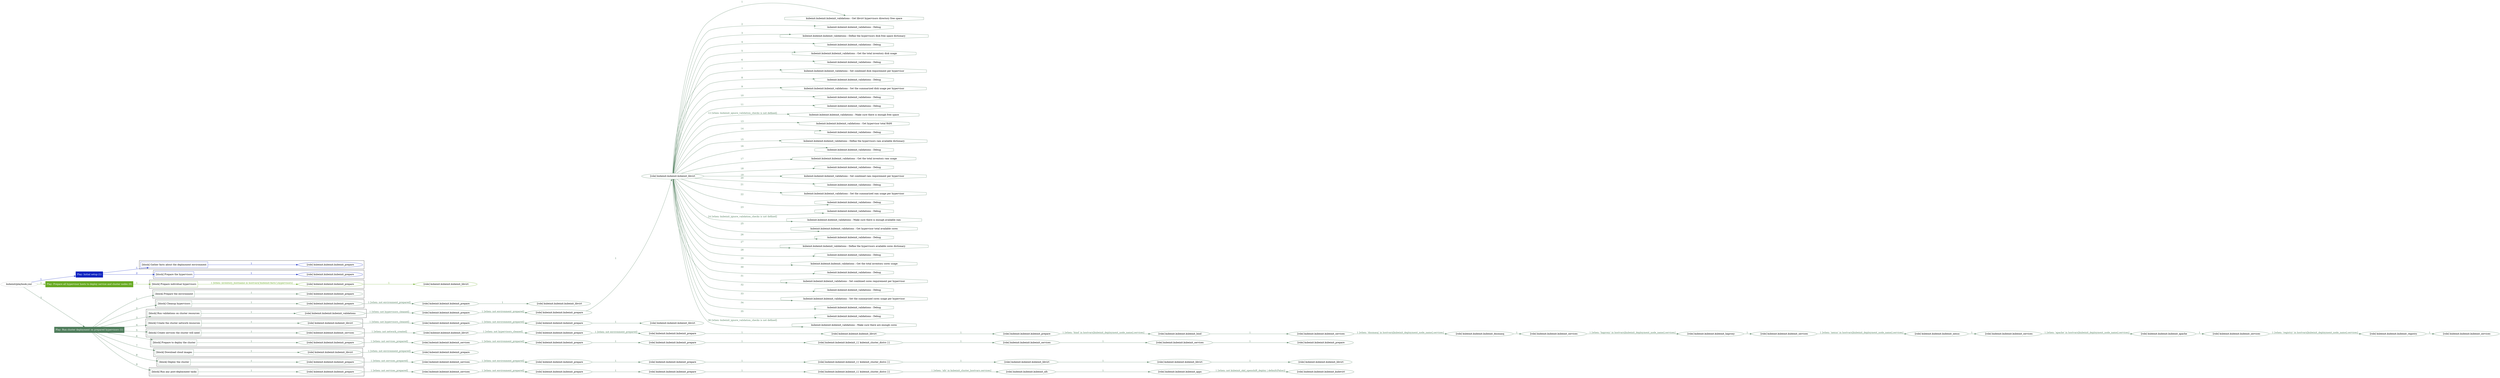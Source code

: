 digraph {
	graph [concentrate=true ordering=in rankdir=LR ratio=fill]
	edge [esep=5 sep=10]
	"kubeinit/playbook.yml" [id=root_node style=dotted]
	play_33200f50 [label="Play: Initial setup (1)" color="#0c23c0" fontcolor="#ffffff" id=play_33200f50 shape=box style=filled tooltip=localhost]
	"kubeinit/playbook.yml" -> play_33200f50 [label="1 " color="#0c23c0" fontcolor="#0c23c0" id=edge_cbf6cd8a labeltooltip="1 " tooltip="1 "]
	subgraph "kubeinit.kubeinit.kubeinit_prepare" {
		role_d8444cbb [label="[role] kubeinit.kubeinit.kubeinit_prepare" color="#0c23c0" id=role_d8444cbb tooltip="kubeinit.kubeinit.kubeinit_prepare"]
	}
	subgraph "kubeinit.kubeinit.kubeinit_prepare" {
		role_601749fb [label="[role] kubeinit.kubeinit.kubeinit_prepare" color="#0c23c0" id=role_601749fb tooltip="kubeinit.kubeinit.kubeinit_prepare"]
	}
	subgraph "Play: Initial setup (1)" {
		play_33200f50 -> block_37799575 [label=1 color="#0c23c0" fontcolor="#0c23c0" id=edge_72209963 labeltooltip=1 tooltip=1]
		subgraph cluster_block_37799575 {
			block_37799575 [label="[block] Gather facts about the deployment environment" color="#0c23c0" id=block_37799575 labeltooltip="Gather facts about the deployment environment" shape=box tooltip="Gather facts about the deployment environment"]
			block_37799575 -> role_d8444cbb [label="1 " color="#0c23c0" fontcolor="#0c23c0" id=edge_23ad34ab labeltooltip="1 " tooltip="1 "]
		}
		play_33200f50 -> block_57c4c5c0 [label=2 color="#0c23c0" fontcolor="#0c23c0" id=edge_3177f5e0 labeltooltip=2 tooltip=2]
		subgraph cluster_block_57c4c5c0 {
			block_57c4c5c0 [label="[block] Prepare the hypervisors" color="#0c23c0" id=block_57c4c5c0 labeltooltip="Prepare the hypervisors" shape=box tooltip="Prepare the hypervisors"]
			block_57c4c5c0 -> role_601749fb [label="1 " color="#0c23c0" fontcolor="#0c23c0" id=edge_ad3cf8e8 labeltooltip="1 " tooltip="1 "]
		}
	}
	play_0070d2b7 [label="Play: Prepare all hypervisor hosts to deploy service and cluster nodes (0)" color="#68aa22" fontcolor="#ffffff" id=play_0070d2b7 shape=box style=filled tooltip="Play: Prepare all hypervisor hosts to deploy service and cluster nodes (0)"]
	"kubeinit/playbook.yml" -> play_0070d2b7 [label="2 " color="#68aa22" fontcolor="#68aa22" id=edge_08ec7c00 labeltooltip="2 " tooltip="2 "]
	subgraph "kubeinit.kubeinit.kubeinit_libvirt" {
		role_9e5b68c4 [label="[role] kubeinit.kubeinit.kubeinit_libvirt" color="#68aa22" id=role_9e5b68c4 tooltip="kubeinit.kubeinit.kubeinit_libvirt"]
	}
	subgraph "kubeinit.kubeinit.kubeinit_prepare" {
		role_d3de2194 [label="[role] kubeinit.kubeinit.kubeinit_prepare" color="#68aa22" id=role_d3de2194 tooltip="kubeinit.kubeinit.kubeinit_prepare"]
		role_d3de2194 -> role_9e5b68c4 [label="1 " color="#68aa22" fontcolor="#68aa22" id=edge_5bb9c8fc labeltooltip="1 " tooltip="1 "]
	}
	subgraph "Play: Prepare all hypervisor hosts to deploy service and cluster nodes (0)" {
		play_0070d2b7 -> block_4f04f56c [label=1 color="#68aa22" fontcolor="#68aa22" id=edge_3fa65296 labeltooltip=1 tooltip=1]
		subgraph cluster_block_4f04f56c {
			block_4f04f56c [label="[block] Prepare individual hypervisors" color="#68aa22" id=block_4f04f56c labeltooltip="Prepare individual hypervisors" shape=box tooltip="Prepare individual hypervisors"]
			block_4f04f56c -> role_d3de2194 [label="1 [when: inventory_hostname in hostvars['kubeinit-facts'].hypervisors]" color="#68aa22" fontcolor="#68aa22" id=edge_53315283 labeltooltip="1 [when: inventory_hostname in hostvars['kubeinit-facts'].hypervisors]" tooltip="1 [when: inventory_hostname in hostvars['kubeinit-facts'].hypervisors]"]
		}
	}
	play_5592a169 [label="Play: Run cluster deployment on prepared hypervisors (1)" color="#4f7d5c" fontcolor="#ffffff" id=play_5592a169 shape=box style=filled tooltip=localhost]
	"kubeinit/playbook.yml" -> play_5592a169 [label="3 " color="#4f7d5c" fontcolor="#4f7d5c" id=edge_cfeb00ab labeltooltip="3 " tooltip="3 "]
	subgraph "kubeinit.kubeinit.kubeinit_prepare" {
		role_ceb006d3 [label="[role] kubeinit.kubeinit.kubeinit_prepare" color="#4f7d5c" id=role_ceb006d3 tooltip="kubeinit.kubeinit.kubeinit_prepare"]
	}
	subgraph "kubeinit.kubeinit.kubeinit_libvirt" {
		role_4b1fddc4 [label="[role] kubeinit.kubeinit.kubeinit_libvirt" color="#4f7d5c" id=role_4b1fddc4 tooltip="kubeinit.kubeinit.kubeinit_libvirt"]
	}
	subgraph "kubeinit.kubeinit.kubeinit_prepare" {
		role_09807c0f [label="[role] kubeinit.kubeinit.kubeinit_prepare" color="#4f7d5c" id=role_09807c0f tooltip="kubeinit.kubeinit.kubeinit_prepare"]
		role_09807c0f -> role_4b1fddc4 [label="1 " color="#4f7d5c" fontcolor="#4f7d5c" id=edge_8136cb96 labeltooltip="1 " tooltip="1 "]
	}
	subgraph "kubeinit.kubeinit.kubeinit_prepare" {
		role_c368b247 [label="[role] kubeinit.kubeinit.kubeinit_prepare" color="#4f7d5c" id=role_c368b247 tooltip="kubeinit.kubeinit.kubeinit_prepare"]
		role_c368b247 -> role_09807c0f [label="1 [when: not environment_prepared]" color="#4f7d5c" fontcolor="#4f7d5c" id=edge_1d091998 labeltooltip="1 [when: not environment_prepared]" tooltip="1 [when: not environment_prepared]"]
	}
	subgraph "kubeinit.kubeinit.kubeinit_libvirt" {
		role_ae270127 [label="[role] kubeinit.kubeinit.kubeinit_libvirt" color="#4f7d5c" id=role_ae270127 tooltip="kubeinit.kubeinit.kubeinit_libvirt"]
		task_c042c925 [label="kubeinit.kubeinit.kubeinit_validations : Get libvirt hypervisors directory free space" color="#4f7d5c" id=task_c042c925 shape=octagon tooltip="kubeinit.kubeinit.kubeinit_validations : Get libvirt hypervisors directory free space"]
		role_ae270127 -> task_c042c925 [label="1 " color="#4f7d5c" fontcolor="#4f7d5c" id=edge_1f2ec53a labeltooltip="1 " tooltip="1 "]
		task_a8d260a5 [label="kubeinit.kubeinit.kubeinit_validations : Debug" color="#4f7d5c" id=task_a8d260a5 shape=octagon tooltip="kubeinit.kubeinit.kubeinit_validations : Debug"]
		role_ae270127 -> task_a8d260a5 [label="2 " color="#4f7d5c" fontcolor="#4f7d5c" id=edge_422511cb labeltooltip="2 " tooltip="2 "]
		task_b6d718c9 [label="kubeinit.kubeinit.kubeinit_validations : Define the hypervisors disk free space dictionary" color="#4f7d5c" id=task_b6d718c9 shape=octagon tooltip="kubeinit.kubeinit.kubeinit_validations : Define the hypervisors disk free space dictionary"]
		role_ae270127 -> task_b6d718c9 [label="3 " color="#4f7d5c" fontcolor="#4f7d5c" id=edge_005d8448 labeltooltip="3 " tooltip="3 "]
		task_eea7ca98 [label="kubeinit.kubeinit.kubeinit_validations : Debug" color="#4f7d5c" id=task_eea7ca98 shape=octagon tooltip="kubeinit.kubeinit.kubeinit_validations : Debug"]
		role_ae270127 -> task_eea7ca98 [label="4 " color="#4f7d5c" fontcolor="#4f7d5c" id=edge_eecd9b85 labeltooltip="4 " tooltip="4 "]
		task_7b668b92 [label="kubeinit.kubeinit.kubeinit_validations : Get the total inventory disk usage" color="#4f7d5c" id=task_7b668b92 shape=octagon tooltip="kubeinit.kubeinit.kubeinit_validations : Get the total inventory disk usage"]
		role_ae270127 -> task_7b668b92 [label="5 " color="#4f7d5c" fontcolor="#4f7d5c" id=edge_ad5efa9f labeltooltip="5 " tooltip="5 "]
		task_1079fd94 [label="kubeinit.kubeinit.kubeinit_validations : Debug" color="#4f7d5c" id=task_1079fd94 shape=octagon tooltip="kubeinit.kubeinit.kubeinit_validations : Debug"]
		role_ae270127 -> task_1079fd94 [label="6 " color="#4f7d5c" fontcolor="#4f7d5c" id=edge_ab838a30 labeltooltip="6 " tooltip="6 "]
		task_cd2ac3a1 [label="kubeinit.kubeinit.kubeinit_validations : Set combined disk requirement per hypervisor" color="#4f7d5c" id=task_cd2ac3a1 shape=octagon tooltip="kubeinit.kubeinit.kubeinit_validations : Set combined disk requirement per hypervisor"]
		role_ae270127 -> task_cd2ac3a1 [label="7 " color="#4f7d5c" fontcolor="#4f7d5c" id=edge_828a7e69 labeltooltip="7 " tooltip="7 "]
		task_3e60072f [label="kubeinit.kubeinit.kubeinit_validations : Debug" color="#4f7d5c" id=task_3e60072f shape=octagon tooltip="kubeinit.kubeinit.kubeinit_validations : Debug"]
		role_ae270127 -> task_3e60072f [label="8 " color="#4f7d5c" fontcolor="#4f7d5c" id=edge_95908c1b labeltooltip="8 " tooltip="8 "]
		task_2dafdcd2 [label="kubeinit.kubeinit.kubeinit_validations : Set the summarized disk usage per hypervisor" color="#4f7d5c" id=task_2dafdcd2 shape=octagon tooltip="kubeinit.kubeinit.kubeinit_validations : Set the summarized disk usage per hypervisor"]
		role_ae270127 -> task_2dafdcd2 [label="9 " color="#4f7d5c" fontcolor="#4f7d5c" id=edge_25761969 labeltooltip="9 " tooltip="9 "]
		task_15875a20 [label="kubeinit.kubeinit.kubeinit_validations : Debug" color="#4f7d5c" id=task_15875a20 shape=octagon tooltip="kubeinit.kubeinit.kubeinit_validations : Debug"]
		role_ae270127 -> task_15875a20 [label="10 " color="#4f7d5c" fontcolor="#4f7d5c" id=edge_9d364fa2 labeltooltip="10 " tooltip="10 "]
		task_e3ff7181 [label="kubeinit.kubeinit.kubeinit_validations : Debug" color="#4f7d5c" id=task_e3ff7181 shape=octagon tooltip="kubeinit.kubeinit.kubeinit_validations : Debug"]
		role_ae270127 -> task_e3ff7181 [label="11 " color="#4f7d5c" fontcolor="#4f7d5c" id=edge_b5e55429 labeltooltip="11 " tooltip="11 "]
		task_cf1e6ac6 [label="kubeinit.kubeinit.kubeinit_validations : Make sure there is enough free space" color="#4f7d5c" id=task_cf1e6ac6 shape=octagon tooltip="kubeinit.kubeinit.kubeinit_validations : Make sure there is enough free space"]
		role_ae270127 -> task_cf1e6ac6 [label="12 [when: kubeinit_ignore_validation_checks is not defined]" color="#4f7d5c" fontcolor="#4f7d5c" id=edge_39771482 labeltooltip="12 [when: kubeinit_ignore_validation_checks is not defined]" tooltip="12 [when: kubeinit_ignore_validation_checks is not defined]"]
		task_43f3a89e [label="kubeinit.kubeinit.kubeinit_validations : Get hypervisor total RAM" color="#4f7d5c" id=task_43f3a89e shape=octagon tooltip="kubeinit.kubeinit.kubeinit_validations : Get hypervisor total RAM"]
		role_ae270127 -> task_43f3a89e [label="13 " color="#4f7d5c" fontcolor="#4f7d5c" id=edge_82eb03dc labeltooltip="13 " tooltip="13 "]
		task_72867486 [label="kubeinit.kubeinit.kubeinit_validations : Debug" color="#4f7d5c" id=task_72867486 shape=octagon tooltip="kubeinit.kubeinit.kubeinit_validations : Debug"]
		role_ae270127 -> task_72867486 [label="14 " color="#4f7d5c" fontcolor="#4f7d5c" id=edge_714d7d2d labeltooltip="14 " tooltip="14 "]
		task_014e95f0 [label="kubeinit.kubeinit.kubeinit_validations : Define the hypervisors ram available dictionary" color="#4f7d5c" id=task_014e95f0 shape=octagon tooltip="kubeinit.kubeinit.kubeinit_validations : Define the hypervisors ram available dictionary"]
		role_ae270127 -> task_014e95f0 [label="15 " color="#4f7d5c" fontcolor="#4f7d5c" id=edge_b9b4c005 labeltooltip="15 " tooltip="15 "]
		task_dca29a83 [label="kubeinit.kubeinit.kubeinit_validations : Debug" color="#4f7d5c" id=task_dca29a83 shape=octagon tooltip="kubeinit.kubeinit.kubeinit_validations : Debug"]
		role_ae270127 -> task_dca29a83 [label="16 " color="#4f7d5c" fontcolor="#4f7d5c" id=edge_70a72bc5 labeltooltip="16 " tooltip="16 "]
		task_27cd552e [label="kubeinit.kubeinit.kubeinit_validations : Get the total inventory ram usage" color="#4f7d5c" id=task_27cd552e shape=octagon tooltip="kubeinit.kubeinit.kubeinit_validations : Get the total inventory ram usage"]
		role_ae270127 -> task_27cd552e [label="17 " color="#4f7d5c" fontcolor="#4f7d5c" id=edge_5ed4d11c labeltooltip="17 " tooltip="17 "]
		task_1925ca16 [label="kubeinit.kubeinit.kubeinit_validations : Debug" color="#4f7d5c" id=task_1925ca16 shape=octagon tooltip="kubeinit.kubeinit.kubeinit_validations : Debug"]
		role_ae270127 -> task_1925ca16 [label="18 " color="#4f7d5c" fontcolor="#4f7d5c" id=edge_e5447d12 labeltooltip="18 " tooltip="18 "]
		task_8b351fca [label="kubeinit.kubeinit.kubeinit_validations : Set combined ram requirement per hypervisor" color="#4f7d5c" id=task_8b351fca shape=octagon tooltip="kubeinit.kubeinit.kubeinit_validations : Set combined ram requirement per hypervisor"]
		role_ae270127 -> task_8b351fca [label="19 " color="#4f7d5c" fontcolor="#4f7d5c" id=edge_92c60164 labeltooltip="19 " tooltip="19 "]
		task_8f7a8174 [label="kubeinit.kubeinit.kubeinit_validations : Debug" color="#4f7d5c" id=task_8f7a8174 shape=octagon tooltip="kubeinit.kubeinit.kubeinit_validations : Debug"]
		role_ae270127 -> task_8f7a8174 [label="20 " color="#4f7d5c" fontcolor="#4f7d5c" id=edge_f37d6908 labeltooltip="20 " tooltip="20 "]
		task_4bcfb199 [label="kubeinit.kubeinit.kubeinit_validations : Set the summarized ram usage per hypervisor" color="#4f7d5c" id=task_4bcfb199 shape=octagon tooltip="kubeinit.kubeinit.kubeinit_validations : Set the summarized ram usage per hypervisor"]
		role_ae270127 -> task_4bcfb199 [label="21 " color="#4f7d5c" fontcolor="#4f7d5c" id=edge_a1ea8add labeltooltip="21 " tooltip="21 "]
		task_c00d4ddc [label="kubeinit.kubeinit.kubeinit_validations : Debug" color="#4f7d5c" id=task_c00d4ddc shape=octagon tooltip="kubeinit.kubeinit.kubeinit_validations : Debug"]
		role_ae270127 -> task_c00d4ddc [label="22 " color="#4f7d5c" fontcolor="#4f7d5c" id=edge_9d38be34 labeltooltip="22 " tooltip="22 "]
		task_c886862b [label="kubeinit.kubeinit.kubeinit_validations : Debug" color="#4f7d5c" id=task_c886862b shape=octagon tooltip="kubeinit.kubeinit.kubeinit_validations : Debug"]
		role_ae270127 -> task_c886862b [label="23 " color="#4f7d5c" fontcolor="#4f7d5c" id=edge_7b5c6947 labeltooltip="23 " tooltip="23 "]
		task_41b33af0 [label="kubeinit.kubeinit.kubeinit_validations : Make sure there is enough available ram" color="#4f7d5c" id=task_41b33af0 shape=octagon tooltip="kubeinit.kubeinit.kubeinit_validations : Make sure there is enough available ram"]
		role_ae270127 -> task_41b33af0 [label="24 [when: kubeinit_ignore_validation_checks is not defined]" color="#4f7d5c" fontcolor="#4f7d5c" id=edge_ccb19b8a labeltooltip="24 [when: kubeinit_ignore_validation_checks is not defined]" tooltip="24 [when: kubeinit_ignore_validation_checks is not defined]"]
		task_5b58846b [label="kubeinit.kubeinit.kubeinit_validations : Get hypervisor total available cores" color="#4f7d5c" id=task_5b58846b shape=octagon tooltip="kubeinit.kubeinit.kubeinit_validations : Get hypervisor total available cores"]
		role_ae270127 -> task_5b58846b [label="25 " color="#4f7d5c" fontcolor="#4f7d5c" id=edge_b1ee18a0 labeltooltip="25 " tooltip="25 "]
		task_5d0e9f67 [label="kubeinit.kubeinit.kubeinit_validations : Debug" color="#4f7d5c" id=task_5d0e9f67 shape=octagon tooltip="kubeinit.kubeinit.kubeinit_validations : Debug"]
		role_ae270127 -> task_5d0e9f67 [label="26 " color="#4f7d5c" fontcolor="#4f7d5c" id=edge_496bf90a labeltooltip="26 " tooltip="26 "]
		task_4ae2b702 [label="kubeinit.kubeinit.kubeinit_validations : Define the hypervisors available cores dictionary" color="#4f7d5c" id=task_4ae2b702 shape=octagon tooltip="kubeinit.kubeinit.kubeinit_validations : Define the hypervisors available cores dictionary"]
		role_ae270127 -> task_4ae2b702 [label="27 " color="#4f7d5c" fontcolor="#4f7d5c" id=edge_e32ba419 labeltooltip="27 " tooltip="27 "]
		task_476a34f4 [label="kubeinit.kubeinit.kubeinit_validations : Debug" color="#4f7d5c" id=task_476a34f4 shape=octagon tooltip="kubeinit.kubeinit.kubeinit_validations : Debug"]
		role_ae270127 -> task_476a34f4 [label="28 " color="#4f7d5c" fontcolor="#4f7d5c" id=edge_23889e01 labeltooltip="28 " tooltip="28 "]
		task_5571323e [label="kubeinit.kubeinit.kubeinit_validations : Get the total inventory cores usage" color="#4f7d5c" id=task_5571323e shape=octagon tooltip="kubeinit.kubeinit.kubeinit_validations : Get the total inventory cores usage"]
		role_ae270127 -> task_5571323e [label="29 " color="#4f7d5c" fontcolor="#4f7d5c" id=edge_15a88535 labeltooltip="29 " tooltip="29 "]
		task_5ef1b043 [label="kubeinit.kubeinit.kubeinit_validations : Debug" color="#4f7d5c" id=task_5ef1b043 shape=octagon tooltip="kubeinit.kubeinit.kubeinit_validations : Debug"]
		role_ae270127 -> task_5ef1b043 [label="30 " color="#4f7d5c" fontcolor="#4f7d5c" id=edge_62624c98 labeltooltip="30 " tooltip="30 "]
		task_725c45de [label="kubeinit.kubeinit.kubeinit_validations : Set combined cores requirement per hypervisor" color="#4f7d5c" id=task_725c45de shape=octagon tooltip="kubeinit.kubeinit.kubeinit_validations : Set combined cores requirement per hypervisor"]
		role_ae270127 -> task_725c45de [label="31 " color="#4f7d5c" fontcolor="#4f7d5c" id=edge_4dc0a90a labeltooltip="31 " tooltip="31 "]
		task_57acefcd [label="kubeinit.kubeinit.kubeinit_validations : Debug" color="#4f7d5c" id=task_57acefcd shape=octagon tooltip="kubeinit.kubeinit.kubeinit_validations : Debug"]
		role_ae270127 -> task_57acefcd [label="32 " color="#4f7d5c" fontcolor="#4f7d5c" id=edge_fc4f6d2f labeltooltip="32 " tooltip="32 "]
		task_1595b604 [label="kubeinit.kubeinit.kubeinit_validations : Set the summarized cores usage per hypervisor" color="#4f7d5c" id=task_1595b604 shape=octagon tooltip="kubeinit.kubeinit.kubeinit_validations : Set the summarized cores usage per hypervisor"]
		role_ae270127 -> task_1595b604 [label="33 " color="#4f7d5c" fontcolor="#4f7d5c" id=edge_ed20aa01 labeltooltip="33 " tooltip="33 "]
		task_f58d7127 [label="kubeinit.kubeinit.kubeinit_validations : Debug" color="#4f7d5c" id=task_f58d7127 shape=octagon tooltip="kubeinit.kubeinit.kubeinit_validations : Debug"]
		role_ae270127 -> task_f58d7127 [label="34 " color="#4f7d5c" fontcolor="#4f7d5c" id=edge_612437d0 labeltooltip="34 " tooltip="34 "]
		task_ada8417b [label="kubeinit.kubeinit.kubeinit_validations : Debug" color="#4f7d5c" id=task_ada8417b shape=octagon tooltip="kubeinit.kubeinit.kubeinit_validations : Debug"]
		role_ae270127 -> task_ada8417b [label="35 " color="#4f7d5c" fontcolor="#4f7d5c" id=edge_649a9d6a labeltooltip="35 " tooltip="35 "]
		task_ddcf3476 [label="kubeinit.kubeinit.kubeinit_validations : Make sure there are enough cores" color="#4f7d5c" id=task_ddcf3476 shape=octagon tooltip="kubeinit.kubeinit.kubeinit_validations : Make sure there are enough cores"]
		role_ae270127 -> task_ddcf3476 [label="36 [when: kubeinit_ignore_validation_checks is not defined]" color="#4f7d5c" fontcolor="#4f7d5c" id=edge_49a4ea53 labeltooltip="36 [when: kubeinit_ignore_validation_checks is not defined]" tooltip="36 [when: kubeinit_ignore_validation_checks is not defined]"]
	}
	subgraph "kubeinit.kubeinit.kubeinit_prepare" {
		role_6d7ec242 [label="[role] kubeinit.kubeinit.kubeinit_prepare" color="#4f7d5c" id=role_6d7ec242 tooltip="kubeinit.kubeinit.kubeinit_prepare"]
		role_6d7ec242 -> role_ae270127 [label="1 " color="#4f7d5c" fontcolor="#4f7d5c" id=edge_6c9a1ad3 labeltooltip="1 " tooltip="1 "]
	}
	subgraph "kubeinit.kubeinit.kubeinit_prepare" {
		role_74a1e81b [label="[role] kubeinit.kubeinit.kubeinit_prepare" color="#4f7d5c" id=role_74a1e81b tooltip="kubeinit.kubeinit.kubeinit_prepare"]
		role_74a1e81b -> role_6d7ec242 [label="1 [when: not environment_prepared]" color="#4f7d5c" fontcolor="#4f7d5c" id=edge_9128d617 labeltooltip="1 [when: not environment_prepared]" tooltip="1 [when: not environment_prepared]"]
	}
	subgraph "kubeinit.kubeinit.kubeinit_validations" {
		role_6a0f7dc3 [label="[role] kubeinit.kubeinit.kubeinit_validations" color="#4f7d5c" id=role_6a0f7dc3 tooltip="kubeinit.kubeinit.kubeinit_validations"]
		role_6a0f7dc3 -> role_74a1e81b [label="1 [when: not hypervisors_cleaned]" color="#4f7d5c" fontcolor="#4f7d5c" id=edge_2f8b15b2 labeltooltip="1 [when: not hypervisors_cleaned]" tooltip="1 [when: not hypervisors_cleaned]"]
	}
	subgraph "kubeinit.kubeinit.kubeinit_libvirt" {
		role_9c60c754 [label="[role] kubeinit.kubeinit.kubeinit_libvirt" color="#4f7d5c" id=role_9c60c754 tooltip="kubeinit.kubeinit.kubeinit_libvirt"]
	}
	subgraph "kubeinit.kubeinit.kubeinit_prepare" {
		role_17662ea5 [label="[role] kubeinit.kubeinit.kubeinit_prepare" color="#4f7d5c" id=role_17662ea5 tooltip="kubeinit.kubeinit.kubeinit_prepare"]
		role_17662ea5 -> role_9c60c754 [label="1 " color="#4f7d5c" fontcolor="#4f7d5c" id=edge_e856f613 labeltooltip="1 " tooltip="1 "]
	}
	subgraph "kubeinit.kubeinit.kubeinit_prepare" {
		role_20c0ab13 [label="[role] kubeinit.kubeinit.kubeinit_prepare" color="#4f7d5c" id=role_20c0ab13 tooltip="kubeinit.kubeinit.kubeinit_prepare"]
		role_20c0ab13 -> role_17662ea5 [label="1 [when: not environment_prepared]" color="#4f7d5c" fontcolor="#4f7d5c" id=edge_c437a94e labeltooltip="1 [when: not environment_prepared]" tooltip="1 [when: not environment_prepared]"]
	}
	subgraph "kubeinit.kubeinit.kubeinit_libvirt" {
		role_eb932c91 [label="[role] kubeinit.kubeinit.kubeinit_libvirt" color="#4f7d5c" id=role_eb932c91 tooltip="kubeinit.kubeinit.kubeinit_libvirt"]
		role_eb932c91 -> role_20c0ab13 [label="1 [when: not hypervisors_cleaned]" color="#4f7d5c" fontcolor="#4f7d5c" id=edge_20cf0583 labeltooltip="1 [when: not hypervisors_cleaned]" tooltip="1 [when: not hypervisors_cleaned]"]
	}
	subgraph "kubeinit.kubeinit.kubeinit_services" {
		role_977a9480 [label="[role] kubeinit.kubeinit.kubeinit_services" color="#4f7d5c" id=role_977a9480 tooltip="kubeinit.kubeinit.kubeinit_services"]
	}
	subgraph "kubeinit.kubeinit.kubeinit_registry" {
		role_52b449d4 [label="[role] kubeinit.kubeinit.kubeinit_registry" color="#4f7d5c" id=role_52b449d4 tooltip="kubeinit.kubeinit.kubeinit_registry"]
		role_52b449d4 -> role_977a9480 [label="1 " color="#4f7d5c" fontcolor="#4f7d5c" id=edge_ebbf43a9 labeltooltip="1 " tooltip="1 "]
	}
	subgraph "kubeinit.kubeinit.kubeinit_services" {
		role_1af510f3 [label="[role] kubeinit.kubeinit.kubeinit_services" color="#4f7d5c" id=role_1af510f3 tooltip="kubeinit.kubeinit.kubeinit_services"]
		role_1af510f3 -> role_52b449d4 [label="1 [when: 'registry' in hostvars[kubeinit_deployment_node_name].services]" color="#4f7d5c" fontcolor="#4f7d5c" id=edge_9138accb labeltooltip="1 [when: 'registry' in hostvars[kubeinit_deployment_node_name].services]" tooltip="1 [when: 'registry' in hostvars[kubeinit_deployment_node_name].services]"]
	}
	subgraph "kubeinit.kubeinit.kubeinit_apache" {
		role_6435ab76 [label="[role] kubeinit.kubeinit.kubeinit_apache" color="#4f7d5c" id=role_6435ab76 tooltip="kubeinit.kubeinit.kubeinit_apache"]
		role_6435ab76 -> role_1af510f3 [label="1 " color="#4f7d5c" fontcolor="#4f7d5c" id=edge_4e85314f labeltooltip="1 " tooltip="1 "]
	}
	subgraph "kubeinit.kubeinit.kubeinit_services" {
		role_ccd83a9a [label="[role] kubeinit.kubeinit.kubeinit_services" color="#4f7d5c" id=role_ccd83a9a tooltip="kubeinit.kubeinit.kubeinit_services"]
		role_ccd83a9a -> role_6435ab76 [label="1 [when: 'apache' in hostvars[kubeinit_deployment_node_name].services]" color="#4f7d5c" fontcolor="#4f7d5c" id=edge_d6ef40df labeltooltip="1 [when: 'apache' in hostvars[kubeinit_deployment_node_name].services]" tooltip="1 [when: 'apache' in hostvars[kubeinit_deployment_node_name].services]"]
	}
	subgraph "kubeinit.kubeinit.kubeinit_nexus" {
		role_80a39970 [label="[role] kubeinit.kubeinit.kubeinit_nexus" color="#4f7d5c" id=role_80a39970 tooltip="kubeinit.kubeinit.kubeinit_nexus"]
		role_80a39970 -> role_ccd83a9a [label="1 " color="#4f7d5c" fontcolor="#4f7d5c" id=edge_e459644c labeltooltip="1 " tooltip="1 "]
	}
	subgraph "kubeinit.kubeinit.kubeinit_services" {
		role_c9ad370d [label="[role] kubeinit.kubeinit.kubeinit_services" color="#4f7d5c" id=role_c9ad370d tooltip="kubeinit.kubeinit.kubeinit_services"]
		role_c9ad370d -> role_80a39970 [label="1 [when: 'nexus' in hostvars[kubeinit_deployment_node_name].services]" color="#4f7d5c" fontcolor="#4f7d5c" id=edge_26b56d9d labeltooltip="1 [when: 'nexus' in hostvars[kubeinit_deployment_node_name].services]" tooltip="1 [when: 'nexus' in hostvars[kubeinit_deployment_node_name].services]"]
	}
	subgraph "kubeinit.kubeinit.kubeinit_haproxy" {
		role_2a9bf2b9 [label="[role] kubeinit.kubeinit.kubeinit_haproxy" color="#4f7d5c" id=role_2a9bf2b9 tooltip="kubeinit.kubeinit.kubeinit_haproxy"]
		role_2a9bf2b9 -> role_c9ad370d [label="1 " color="#4f7d5c" fontcolor="#4f7d5c" id=edge_15424906 labeltooltip="1 " tooltip="1 "]
	}
	subgraph "kubeinit.kubeinit.kubeinit_services" {
		role_96d30dfe [label="[role] kubeinit.kubeinit.kubeinit_services" color="#4f7d5c" id=role_96d30dfe tooltip="kubeinit.kubeinit.kubeinit_services"]
		role_96d30dfe -> role_2a9bf2b9 [label="1 [when: 'haproxy' in hostvars[kubeinit_deployment_node_name].services]" color="#4f7d5c" fontcolor="#4f7d5c" id=edge_56715ae8 labeltooltip="1 [when: 'haproxy' in hostvars[kubeinit_deployment_node_name].services]" tooltip="1 [when: 'haproxy' in hostvars[kubeinit_deployment_node_name].services]"]
	}
	subgraph "kubeinit.kubeinit.kubeinit_dnsmasq" {
		role_300b5e3b [label="[role] kubeinit.kubeinit.kubeinit_dnsmasq" color="#4f7d5c" id=role_300b5e3b tooltip="kubeinit.kubeinit.kubeinit_dnsmasq"]
		role_300b5e3b -> role_96d30dfe [label="1 " color="#4f7d5c" fontcolor="#4f7d5c" id=edge_5cfe6525 labeltooltip="1 " tooltip="1 "]
	}
	subgraph "kubeinit.kubeinit.kubeinit_services" {
		role_81277164 [label="[role] kubeinit.kubeinit.kubeinit_services" color="#4f7d5c" id=role_81277164 tooltip="kubeinit.kubeinit.kubeinit_services"]
		role_81277164 -> role_300b5e3b [label="1 [when: 'dnsmasq' in hostvars[kubeinit_deployment_node_name].services]" color="#4f7d5c" fontcolor="#4f7d5c" id=edge_d189e1bc labeltooltip="1 [when: 'dnsmasq' in hostvars[kubeinit_deployment_node_name].services]" tooltip="1 [when: 'dnsmasq' in hostvars[kubeinit_deployment_node_name].services]"]
	}
	subgraph "kubeinit.kubeinit.kubeinit_bind" {
		role_17256324 [label="[role] kubeinit.kubeinit.kubeinit_bind" color="#4f7d5c" id=role_17256324 tooltip="kubeinit.kubeinit.kubeinit_bind"]
		role_17256324 -> role_81277164 [label="1 " color="#4f7d5c" fontcolor="#4f7d5c" id=edge_88fd0d5f labeltooltip="1 " tooltip="1 "]
	}
	subgraph "kubeinit.kubeinit.kubeinit_prepare" {
		role_55374149 [label="[role] kubeinit.kubeinit.kubeinit_prepare" color="#4f7d5c" id=role_55374149 tooltip="kubeinit.kubeinit.kubeinit_prepare"]
		role_55374149 -> role_17256324 [label="1 [when: 'bind' in hostvars[kubeinit_deployment_node_name].services]" color="#4f7d5c" fontcolor="#4f7d5c" id=edge_9eeca30e labeltooltip="1 [when: 'bind' in hostvars[kubeinit_deployment_node_name].services]" tooltip="1 [when: 'bind' in hostvars[kubeinit_deployment_node_name].services]"]
	}
	subgraph "kubeinit.kubeinit.kubeinit_libvirt" {
		role_68800d5f [label="[role] kubeinit.kubeinit.kubeinit_libvirt" color="#4f7d5c" id=role_68800d5f tooltip="kubeinit.kubeinit.kubeinit_libvirt"]
		role_68800d5f -> role_55374149 [label="1 " color="#4f7d5c" fontcolor="#4f7d5c" id=edge_db537e1a labeltooltip="1 " tooltip="1 "]
	}
	subgraph "kubeinit.kubeinit.kubeinit_prepare" {
		role_f15abbd7 [label="[role] kubeinit.kubeinit.kubeinit_prepare" color="#4f7d5c" id=role_f15abbd7 tooltip="kubeinit.kubeinit.kubeinit_prepare"]
		role_f15abbd7 -> role_68800d5f [label="1 " color="#4f7d5c" fontcolor="#4f7d5c" id=edge_ea61da4c labeltooltip="1 " tooltip="1 "]
	}
	subgraph "kubeinit.kubeinit.kubeinit_prepare" {
		role_eccb1fb8 [label="[role] kubeinit.kubeinit.kubeinit_prepare" color="#4f7d5c" id=role_eccb1fb8 tooltip="kubeinit.kubeinit.kubeinit_prepare"]
		role_eccb1fb8 -> role_f15abbd7 [label="1 [when: not environment_prepared]" color="#4f7d5c" fontcolor="#4f7d5c" id=edge_c06e479a labeltooltip="1 [when: not environment_prepared]" tooltip="1 [when: not environment_prepared]"]
	}
	subgraph "kubeinit.kubeinit.kubeinit_libvirt" {
		role_d5fe1064 [label="[role] kubeinit.kubeinit.kubeinit_libvirt" color="#4f7d5c" id=role_d5fe1064 tooltip="kubeinit.kubeinit.kubeinit_libvirt"]
		role_d5fe1064 -> role_eccb1fb8 [label="1 [when: not hypervisors_cleaned]" color="#4f7d5c" fontcolor="#4f7d5c" id=edge_22a23501 labeltooltip="1 [when: not hypervisors_cleaned]" tooltip="1 [when: not hypervisors_cleaned]"]
	}
	subgraph "kubeinit.kubeinit.kubeinit_services" {
		role_e343e296 [label="[role] kubeinit.kubeinit.kubeinit_services" color="#4f7d5c" id=role_e343e296 tooltip="kubeinit.kubeinit.kubeinit_services"]
		role_e343e296 -> role_d5fe1064 [label="1 [when: not network_created]" color="#4f7d5c" fontcolor="#4f7d5c" id=edge_19ca4155 labeltooltip="1 [when: not network_created]" tooltip="1 [when: not network_created]"]
	}
	subgraph "kubeinit.kubeinit.kubeinit_prepare" {
		role_2ee0adb8 [label="[role] kubeinit.kubeinit.kubeinit_prepare" color="#4f7d5c" id=role_2ee0adb8 tooltip="kubeinit.kubeinit.kubeinit_prepare"]
	}
	subgraph "kubeinit.kubeinit.kubeinit_services" {
		role_da79c7ed [label="[role] kubeinit.kubeinit.kubeinit_services" color="#4f7d5c" id=role_da79c7ed tooltip="kubeinit.kubeinit.kubeinit_services"]
		role_da79c7ed -> role_2ee0adb8 [label="1 " color="#4f7d5c" fontcolor="#4f7d5c" id=edge_af605892 labeltooltip="1 " tooltip="1 "]
	}
	subgraph "kubeinit.kubeinit.kubeinit_services" {
		role_91c6752d [label="[role] kubeinit.kubeinit.kubeinit_services" color="#4f7d5c" id=role_91c6752d tooltip="kubeinit.kubeinit.kubeinit_services"]
		role_91c6752d -> role_da79c7ed [label="1 " color="#4f7d5c" fontcolor="#4f7d5c" id=edge_3a2c91bb labeltooltip="1 " tooltip="1 "]
	}
	subgraph "kubeinit.kubeinit.kubeinit_{{ kubeinit_cluster_distro }}" {
		role_b3d736c4 [label="[role] kubeinit.kubeinit.kubeinit_{{ kubeinit_cluster_distro }}" color="#4f7d5c" id=role_b3d736c4 tooltip="kubeinit.kubeinit.kubeinit_{{ kubeinit_cluster_distro }}"]
		role_b3d736c4 -> role_91c6752d [label="1 " color="#4f7d5c" fontcolor="#4f7d5c" id=edge_d68035ba labeltooltip="1 " tooltip="1 "]
	}
	subgraph "kubeinit.kubeinit.kubeinit_prepare" {
		role_b01caf5d [label="[role] kubeinit.kubeinit.kubeinit_prepare" color="#4f7d5c" id=role_b01caf5d tooltip="kubeinit.kubeinit.kubeinit_prepare"]
		role_b01caf5d -> role_b3d736c4 [label="1 " color="#4f7d5c" fontcolor="#4f7d5c" id=edge_dc60a562 labeltooltip="1 " tooltip="1 "]
	}
	subgraph "kubeinit.kubeinit.kubeinit_prepare" {
		role_4a274e57 [label="[role] kubeinit.kubeinit.kubeinit_prepare" color="#4f7d5c" id=role_4a274e57 tooltip="kubeinit.kubeinit.kubeinit_prepare"]
		role_4a274e57 -> role_b01caf5d [label="1 " color="#4f7d5c" fontcolor="#4f7d5c" id=edge_d99b8994 labeltooltip="1 " tooltip="1 "]
	}
	subgraph "kubeinit.kubeinit.kubeinit_services" {
		role_e72c101c [label="[role] kubeinit.kubeinit.kubeinit_services" color="#4f7d5c" id=role_e72c101c tooltip="kubeinit.kubeinit.kubeinit_services"]
		role_e72c101c -> role_4a274e57 [label="1 [when: not environment_prepared]" color="#4f7d5c" fontcolor="#4f7d5c" id=edge_76599912 labeltooltip="1 [when: not environment_prepared]" tooltip="1 [when: not environment_prepared]"]
	}
	subgraph "kubeinit.kubeinit.kubeinit_prepare" {
		role_8453e28f [label="[role] kubeinit.kubeinit.kubeinit_prepare" color="#4f7d5c" id=role_8453e28f tooltip="kubeinit.kubeinit.kubeinit_prepare"]
		role_8453e28f -> role_e72c101c [label="1 [when: not services_prepared]" color="#4f7d5c" fontcolor="#4f7d5c" id=edge_f60547fd labeltooltip="1 [when: not services_prepared]" tooltip="1 [when: not services_prepared]"]
	}
	subgraph "kubeinit.kubeinit.kubeinit_prepare" {
		role_ddf32291 [label="[role] kubeinit.kubeinit.kubeinit_prepare" color="#4f7d5c" id=role_ddf32291 tooltip="kubeinit.kubeinit.kubeinit_prepare"]
	}
	subgraph "kubeinit.kubeinit.kubeinit_libvirt" {
		role_9ccb735f [label="[role] kubeinit.kubeinit.kubeinit_libvirt" color="#4f7d5c" id=role_9ccb735f tooltip="kubeinit.kubeinit.kubeinit_libvirt"]
		role_9ccb735f -> role_ddf32291 [label="1 [when: not environment_prepared]" color="#4f7d5c" fontcolor="#4f7d5c" id=edge_16d36021 labeltooltip="1 [when: not environment_prepared]" tooltip="1 [when: not environment_prepared]"]
	}
	subgraph "kubeinit.kubeinit.kubeinit_libvirt" {
		role_4dfcd2ee [label="[role] kubeinit.kubeinit.kubeinit_libvirt" color="#4f7d5c" id=role_4dfcd2ee tooltip="kubeinit.kubeinit.kubeinit_libvirt"]
	}
	subgraph "kubeinit.kubeinit.kubeinit_libvirt" {
		role_2422a02a [label="[role] kubeinit.kubeinit.kubeinit_libvirt" color="#4f7d5c" id=role_2422a02a tooltip="kubeinit.kubeinit.kubeinit_libvirt"]
		role_2422a02a -> role_4dfcd2ee [label="1 " color="#4f7d5c" fontcolor="#4f7d5c" id=edge_feabe2bf labeltooltip="1 " tooltip="1 "]
	}
	subgraph "kubeinit.kubeinit.kubeinit_libvirt" {
		role_8c45b510 [label="[role] kubeinit.kubeinit.kubeinit_libvirt" color="#4f7d5c" id=role_8c45b510 tooltip="kubeinit.kubeinit.kubeinit_libvirt"]
		role_8c45b510 -> role_2422a02a [label="1 " color="#4f7d5c" fontcolor="#4f7d5c" id=edge_122c9543 labeltooltip="1 " tooltip="1 "]
	}
	subgraph "kubeinit.kubeinit.kubeinit_{{ kubeinit_cluster_distro }}" {
		role_df5a7ede [label="[role] kubeinit.kubeinit.kubeinit_{{ kubeinit_cluster_distro }}" color="#4f7d5c" id=role_df5a7ede tooltip="kubeinit.kubeinit.kubeinit_{{ kubeinit_cluster_distro }}"]
		role_df5a7ede -> role_8c45b510 [label="1 " color="#4f7d5c" fontcolor="#4f7d5c" id=edge_a533cffe labeltooltip="1 " tooltip="1 "]
	}
	subgraph "kubeinit.kubeinit.kubeinit_prepare" {
		role_b5566f74 [label="[role] kubeinit.kubeinit.kubeinit_prepare" color="#4f7d5c" id=role_b5566f74 tooltip="kubeinit.kubeinit.kubeinit_prepare"]
		role_b5566f74 -> role_df5a7ede [label="1 " color="#4f7d5c" fontcolor="#4f7d5c" id=edge_26cbb0eb labeltooltip="1 " tooltip="1 "]
	}
	subgraph "kubeinit.kubeinit.kubeinit_prepare" {
		role_9a8dbc57 [label="[role] kubeinit.kubeinit.kubeinit_prepare" color="#4f7d5c" id=role_9a8dbc57 tooltip="kubeinit.kubeinit.kubeinit_prepare"]
		role_9a8dbc57 -> role_b5566f74 [label="1 " color="#4f7d5c" fontcolor="#4f7d5c" id=edge_4c372d3d labeltooltip="1 " tooltip="1 "]
	}
	subgraph "kubeinit.kubeinit.kubeinit_services" {
		role_77dfe40d [label="[role] kubeinit.kubeinit.kubeinit_services" color="#4f7d5c" id=role_77dfe40d tooltip="kubeinit.kubeinit.kubeinit_services"]
		role_77dfe40d -> role_9a8dbc57 [label="1 [when: not environment_prepared]" color="#4f7d5c" fontcolor="#4f7d5c" id=edge_e6964c64 labeltooltip="1 [when: not environment_prepared]" tooltip="1 [when: not environment_prepared]"]
	}
	subgraph "kubeinit.kubeinit.kubeinit_prepare" {
		role_48cff7cc [label="[role] kubeinit.kubeinit.kubeinit_prepare" color="#4f7d5c" id=role_48cff7cc tooltip="kubeinit.kubeinit.kubeinit_prepare"]
		role_48cff7cc -> role_77dfe40d [label="1 [when: not services_prepared]" color="#4f7d5c" fontcolor="#4f7d5c" id=edge_b0ca4de8 labeltooltip="1 [when: not services_prepared]" tooltip="1 [when: not services_prepared]"]
	}
	subgraph "kubeinit.kubeinit.kubeinit_kubevirt" {
		role_cc96a5c1 [label="[role] kubeinit.kubeinit.kubeinit_kubevirt" color="#4f7d5c" id=role_cc96a5c1 tooltip="kubeinit.kubeinit.kubeinit_kubevirt"]
	}
	subgraph "kubeinit.kubeinit.kubeinit_apps" {
		role_e866995a [label="[role] kubeinit.kubeinit.kubeinit_apps" color="#4f7d5c" id=role_e866995a tooltip="kubeinit.kubeinit.kubeinit_apps"]
		role_e866995a -> role_cc96a5c1 [label="1 [when: not kubeinit_okd_openshift_deploy | default(False)]" color="#4f7d5c" fontcolor="#4f7d5c" id=edge_4965f5b2 labeltooltip="1 [when: not kubeinit_okd_openshift_deploy | default(False)]" tooltip="1 [when: not kubeinit_okd_openshift_deploy | default(False)]"]
	}
	subgraph "kubeinit.kubeinit.kubeinit_nfs" {
		role_d2c13b9d [label="[role] kubeinit.kubeinit.kubeinit_nfs" color="#4f7d5c" id=role_d2c13b9d tooltip="kubeinit.kubeinit.kubeinit_nfs"]
		role_d2c13b9d -> role_e866995a [label="1 " color="#4f7d5c" fontcolor="#4f7d5c" id=edge_3f5ca0fd labeltooltip="1 " tooltip="1 "]
	}
	subgraph "kubeinit.kubeinit.kubeinit_{{ kubeinit_cluster_distro }}" {
		role_9cbc390c [label="[role] kubeinit.kubeinit.kubeinit_{{ kubeinit_cluster_distro }}" color="#4f7d5c" id=role_9cbc390c tooltip="kubeinit.kubeinit.kubeinit_{{ kubeinit_cluster_distro }}"]
		role_9cbc390c -> role_d2c13b9d [label="1 [when: 'nfs' in kubeinit_cluster_hostvars.services]" color="#4f7d5c" fontcolor="#4f7d5c" id=edge_b679000a labeltooltip="1 [when: 'nfs' in kubeinit_cluster_hostvars.services]" tooltip="1 [when: 'nfs' in kubeinit_cluster_hostvars.services]"]
	}
	subgraph "kubeinit.kubeinit.kubeinit_prepare" {
		role_f7963aa4 [label="[role] kubeinit.kubeinit.kubeinit_prepare" color="#4f7d5c" id=role_f7963aa4 tooltip="kubeinit.kubeinit.kubeinit_prepare"]
		role_f7963aa4 -> role_9cbc390c [label="1 " color="#4f7d5c" fontcolor="#4f7d5c" id=edge_f58cf215 labeltooltip="1 " tooltip="1 "]
	}
	subgraph "kubeinit.kubeinit.kubeinit_prepare" {
		role_1c11406d [label="[role] kubeinit.kubeinit.kubeinit_prepare" color="#4f7d5c" id=role_1c11406d tooltip="kubeinit.kubeinit.kubeinit_prepare"]
		role_1c11406d -> role_f7963aa4 [label="1 " color="#4f7d5c" fontcolor="#4f7d5c" id=edge_c4f76227 labeltooltip="1 " tooltip="1 "]
	}
	subgraph "kubeinit.kubeinit.kubeinit_services" {
		role_03180370 [label="[role] kubeinit.kubeinit.kubeinit_services" color="#4f7d5c" id=role_03180370 tooltip="kubeinit.kubeinit.kubeinit_services"]
		role_03180370 -> role_1c11406d [label="1 [when: not environment_prepared]" color="#4f7d5c" fontcolor="#4f7d5c" id=edge_ef9c1d4c labeltooltip="1 [when: not environment_prepared]" tooltip="1 [when: not environment_prepared]"]
	}
	subgraph "kubeinit.kubeinit.kubeinit_prepare" {
		role_3e50f06e [label="[role] kubeinit.kubeinit.kubeinit_prepare" color="#4f7d5c" id=role_3e50f06e tooltip="kubeinit.kubeinit.kubeinit_prepare"]
		role_3e50f06e -> role_03180370 [label="1 [when: not services_prepared]" color="#4f7d5c" fontcolor="#4f7d5c" id=edge_98a791e7 labeltooltip="1 [when: not services_prepared]" tooltip="1 [when: not services_prepared]"]
	}
	subgraph "Play: Run cluster deployment on prepared hypervisors (1)" {
		play_5592a169 -> block_a75d1433 [label=1 color="#4f7d5c" fontcolor="#4f7d5c" id=edge_791fdeef labeltooltip=1 tooltip=1]
		subgraph cluster_block_a75d1433 {
			block_a75d1433 [label="[block] Prepare the environment" color="#4f7d5c" id=block_a75d1433 labeltooltip="Prepare the environment" shape=box tooltip="Prepare the environment"]
			block_a75d1433 -> role_ceb006d3 [label="1 " color="#4f7d5c" fontcolor="#4f7d5c" id=edge_cbf81dd9 labeltooltip="1 " tooltip="1 "]
		}
		play_5592a169 -> block_7f6fc764 [label=2 color="#4f7d5c" fontcolor="#4f7d5c" id=edge_a5243684 labeltooltip=2 tooltip=2]
		subgraph cluster_block_7f6fc764 {
			block_7f6fc764 [label="[block] Cleanup hypervisors" color="#4f7d5c" id=block_7f6fc764 labeltooltip="Cleanup hypervisors" shape=box tooltip="Cleanup hypervisors"]
			block_7f6fc764 -> role_c368b247 [label="1 " color="#4f7d5c" fontcolor="#4f7d5c" id=edge_c4d2870f labeltooltip="1 " tooltip="1 "]
		}
		play_5592a169 -> block_fa2ce43a [label=3 color="#4f7d5c" fontcolor="#4f7d5c" id=edge_e0324409 labeltooltip=3 tooltip=3]
		subgraph cluster_block_fa2ce43a {
			block_fa2ce43a [label="[block] Run validations on cluster resources" color="#4f7d5c" id=block_fa2ce43a labeltooltip="Run validations on cluster resources" shape=box tooltip="Run validations on cluster resources"]
			block_fa2ce43a -> role_6a0f7dc3 [label="1 " color="#4f7d5c" fontcolor="#4f7d5c" id=edge_3ee45012 labeltooltip="1 " tooltip="1 "]
		}
		play_5592a169 -> block_a284ddb1 [label=4 color="#4f7d5c" fontcolor="#4f7d5c" id=edge_7f9f5f7a labeltooltip=4 tooltip=4]
		subgraph cluster_block_a284ddb1 {
			block_a284ddb1 [label="[block] Create the cluster network resources" color="#4f7d5c" id=block_a284ddb1 labeltooltip="Create the cluster network resources" shape=box tooltip="Create the cluster network resources"]
			block_a284ddb1 -> role_eb932c91 [label="1 " color="#4f7d5c" fontcolor="#4f7d5c" id=edge_5d353550 labeltooltip="1 " tooltip="1 "]
		}
		play_5592a169 -> block_0e33f058 [label=5 color="#4f7d5c" fontcolor="#4f7d5c" id=edge_f00dcfcc labeltooltip=5 tooltip=5]
		subgraph cluster_block_0e33f058 {
			block_0e33f058 [label="[block] Create services the cluster will need" color="#4f7d5c" id=block_0e33f058 labeltooltip="Create services the cluster will need" shape=box tooltip="Create services the cluster will need"]
			block_0e33f058 -> role_e343e296 [label="1 " color="#4f7d5c" fontcolor="#4f7d5c" id=edge_43d22752 labeltooltip="1 " tooltip="1 "]
		}
		play_5592a169 -> block_1e9d69bf [label=6 color="#4f7d5c" fontcolor="#4f7d5c" id=edge_cddf6d0e labeltooltip=6 tooltip=6]
		subgraph cluster_block_1e9d69bf {
			block_1e9d69bf [label="[block] Prepare to deploy the cluster" color="#4f7d5c" id=block_1e9d69bf labeltooltip="Prepare to deploy the cluster" shape=box tooltip="Prepare to deploy the cluster"]
			block_1e9d69bf -> role_8453e28f [label="1 " color="#4f7d5c" fontcolor="#4f7d5c" id=edge_dcf24b07 labeltooltip="1 " tooltip="1 "]
		}
		play_5592a169 -> block_a831daf3 [label=7 color="#4f7d5c" fontcolor="#4f7d5c" id=edge_b2e2f820 labeltooltip=7 tooltip=7]
		subgraph cluster_block_a831daf3 {
			block_a831daf3 [label="[block] Download cloud images" color="#4f7d5c" id=block_a831daf3 labeltooltip="Download cloud images" shape=box tooltip="Download cloud images"]
			block_a831daf3 -> role_9ccb735f [label="1 " color="#4f7d5c" fontcolor="#4f7d5c" id=edge_b347b724 labeltooltip="1 " tooltip="1 "]
		}
		play_5592a169 -> block_84984ba9 [label=8 color="#4f7d5c" fontcolor="#4f7d5c" id=edge_2dd9fdd2 labeltooltip=8 tooltip=8]
		subgraph cluster_block_84984ba9 {
			block_84984ba9 [label="[block] Deploy the cluster" color="#4f7d5c" id=block_84984ba9 labeltooltip="Deploy the cluster" shape=box tooltip="Deploy the cluster"]
			block_84984ba9 -> role_48cff7cc [label="1 " color="#4f7d5c" fontcolor="#4f7d5c" id=edge_d65266b8 labeltooltip="1 " tooltip="1 "]
		}
		play_5592a169 -> block_fe83bc5e [label=9 color="#4f7d5c" fontcolor="#4f7d5c" id=edge_3e458365 labeltooltip=9 tooltip=9]
		subgraph cluster_block_fe83bc5e {
			block_fe83bc5e [label="[block] Run any post-deployment tasks" color="#4f7d5c" id=block_fe83bc5e labeltooltip="Run any post-deployment tasks" shape=box tooltip="Run any post-deployment tasks"]
			block_fe83bc5e -> role_3e50f06e [label="1 " color="#4f7d5c" fontcolor="#4f7d5c" id=edge_819dfb78 labeltooltip="1 " tooltip="1 "]
		}
	}
}
